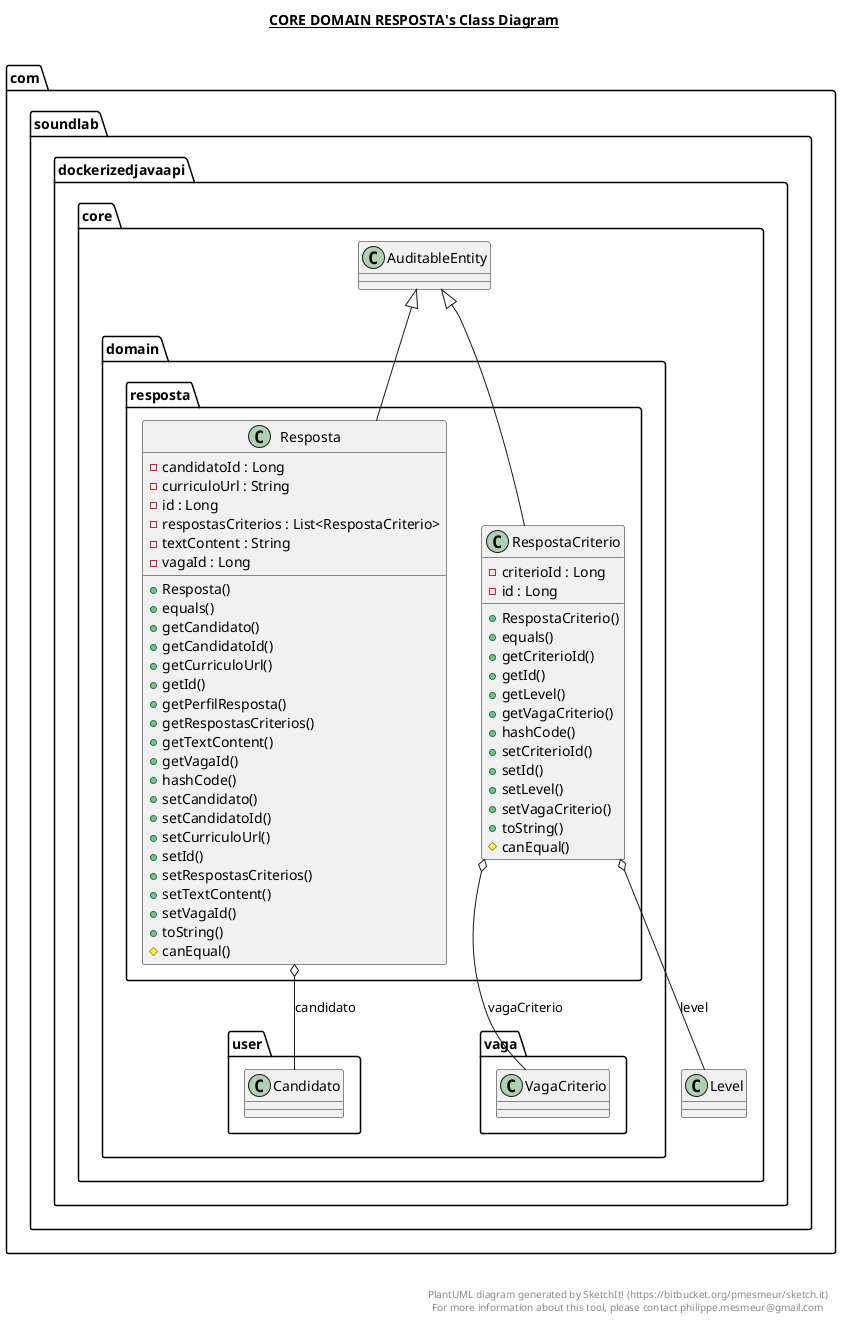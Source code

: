 @startuml

title __CORE DOMAIN RESPOSTA's Class Diagram__\n

  namespace com.soundlab.dockerizedjavaapi {
    namespace core {
      namespace domain.resposta {
        class com.soundlab.dockerizedjavaapi.core.domain.resposta.Resposta {
            - candidatoId : Long
            - curriculoUrl : String
            - id : Long
            - respostasCriterios : List<RespostaCriterio>
            - textContent : String
            - vagaId : Long
            + Resposta()
            + equals()
            + getCandidato()
            + getCandidatoId()
            + getCurriculoUrl()
            + getId()
            + getPerfilResposta()
            + getRespostasCriterios()
            + getTextContent()
            + getVagaId()
            + hashCode()
            + setCandidato()
            + setCandidatoId()
            + setCurriculoUrl()
            + setId()
            + setRespostasCriterios()
            + setTextContent()
            + setVagaId()
            + toString()
            # canEqual()
        }
      }
    }
  }
  

  namespace com.soundlab.dockerizedjavaapi {
    namespace core {
      namespace domain.resposta {
        class com.soundlab.dockerizedjavaapi.core.domain.resposta.RespostaCriterio {
            - criterioId : Long
            - id : Long
            + RespostaCriterio()
            + equals()
            + getCriterioId()
            + getId()
            + getLevel()
            + getVagaCriterio()
            + hashCode()
            + setCriterioId()
            + setId()
            + setLevel()
            + setVagaCriterio()
            + toString()
            # canEqual()
        }
      }
    }
  }
  

  com.soundlab.dockerizedjavaapi.core.domain.resposta.Resposta -up-|> com.soundlab.dockerizedjavaapi.core.AuditableEntity
  com.soundlab.dockerizedjavaapi.core.domain.resposta.Resposta o-- com.soundlab.dockerizedjavaapi.core.domain.user.Candidato : candidato
  com.soundlab.dockerizedjavaapi.core.domain.resposta.RespostaCriterio -up-|> com.soundlab.dockerizedjavaapi.core.AuditableEntity
  com.soundlab.dockerizedjavaapi.core.domain.resposta.RespostaCriterio o-- com.soundlab.dockerizedjavaapi.core.Level : level
  com.soundlab.dockerizedjavaapi.core.domain.resposta.RespostaCriterio o-- com.soundlab.dockerizedjavaapi.core.domain.vaga.VagaCriterio : vagaCriterio


right footer


PlantUML diagram generated by SketchIt! (https://bitbucket.org/pmesmeur/sketch.it)
For more information about this tool, please contact philippe.mesmeur@gmail.com
endfooter

@enduml
